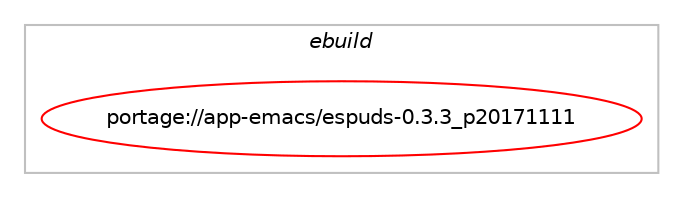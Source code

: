 digraph prolog {

# *************
# Graph options
# *************

newrank=true;
concentrate=true;
compound=true;
graph [rankdir=LR,fontname=Helvetica,fontsize=10,ranksep=1.5];#, ranksep=2.5, nodesep=0.2];
edge  [arrowhead=vee];
node  [fontname=Helvetica,fontsize=10];

# **********
# The ebuild
# **********

subgraph cluster_leftcol {
color=gray;
label=<<i>ebuild</i>>;
id [label="portage://app-emacs/espuds-0.3.3_p20171111", color=red, width=4, href="../app-emacs/espuds-0.3.3_p20171111.svg"];
}

# ****************
# The dependencies
# ****************

subgraph cluster_midcol {
color=gray;
label=<<i>dependencies</i>>;
subgraph cluster_compile {
fillcolor="#eeeeee";
style=filled;
label=<<i>compile</i>>;
}
subgraph cluster_compileandrun {
fillcolor="#eeeeee";
style=filled;
label=<<i>compile and run</i>>;
}
subgraph cluster_run {
fillcolor="#eeeeee";
style=filled;
label=<<i>run</i>>;
# *** BEGIN UNKNOWN DEPENDENCY TYPE (TODO) ***
# id -> equal(package_dependency(portage://app-emacs/espuds-0.3.3_p20171111,run,no,app-editors,emacs,greaterequal,[25.3,,,25.3],any_different_slot,[]))
# *** END UNKNOWN DEPENDENCY TYPE (TODO) ***

# *** BEGIN UNKNOWN DEPENDENCY TYPE (TODO) ***
# id -> equal(package_dependency(portage://app-emacs/espuds-0.3.3_p20171111,run,no,app-emacs,dash,none,[,,],[],[]))
# *** END UNKNOWN DEPENDENCY TYPE (TODO) ***

# *** BEGIN UNKNOWN DEPENDENCY TYPE (TODO) ***
# id -> equal(package_dependency(portage://app-emacs/espuds-0.3.3_p20171111,run,no,app-emacs,f,none,[,,],[],[]))
# *** END UNKNOWN DEPENDENCY TYPE (TODO) ***

# *** BEGIN UNKNOWN DEPENDENCY TYPE (TODO) ***
# id -> equal(package_dependency(portage://app-emacs/espuds-0.3.3_p20171111,run,no,app-emacs,s,none,[,,],[],[]))
# *** END UNKNOWN DEPENDENCY TYPE (TODO) ***

}
}

# **************
# The candidates
# **************

subgraph cluster_choices {
rank=same;
color=gray;
label=<<i>candidates</i>>;

}

}
